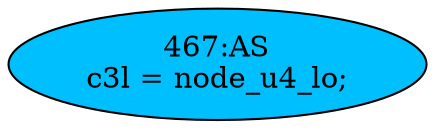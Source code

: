 strict digraph "" {
	node [label="\N"];
	"467:AS"	 [ast="<pyverilog.vparser.ast.Assign object at 0x7f90abd2bed0>",
		def_var="['c3l']",
		fillcolor=deepskyblue,
		label="467:AS
c3l = node_u4_lo;",
		statements="[]",
		style=filled,
		typ=Assign,
		use_var="['node_u4_lo']"];
}
